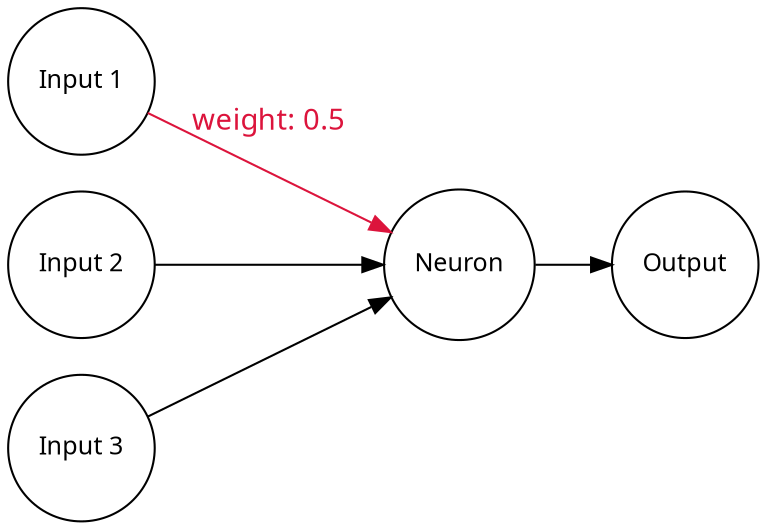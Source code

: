digraph {
    graph [fontname = "Handlee"];
    node [fontname = "Handlee"];
    edge [fontname = "Handlee"];
    splines=line
    rankdir=LR;
    node [shape="circle", fontsize=12];
    "Input 1" -> "Neuron" [label="weight: 0.5", color="crimson" fontcolor="crimson"];
    "Input 2" -> "Neuron";
    "Input 3" -> "Neuron";
    "Neuron" -> "Output";
}
